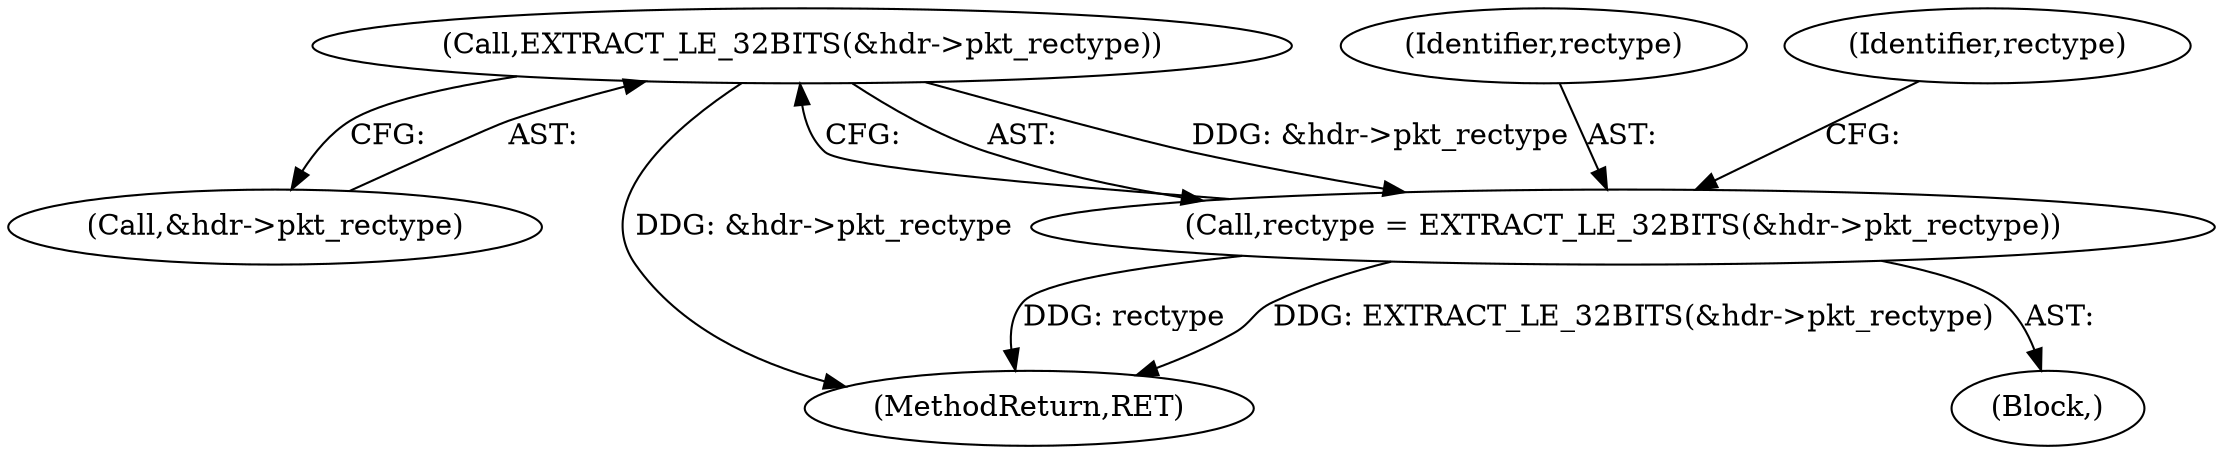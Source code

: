digraph "0_tcpdump_ca336198e8bebccc18502de27672fdbd6eb34856@pointer" {
"1000205" [label="(Call,EXTRACT_LE_32BITS(&hdr->pkt_rectype))"];
"1000203" [label="(Call,rectype = EXTRACT_LE_32BITS(&hdr->pkt_rectype))"];
"1000205" [label="(Call,EXTRACT_LE_32BITS(&hdr->pkt_rectype))"];
"1000204" [label="(Identifier,rectype)"];
"1000206" [label="(Call,&hdr->pkt_rectype)"];
"1000260" [label="(MethodReturn,RET)"];
"1000203" [label="(Call,rectype = EXTRACT_LE_32BITS(&hdr->pkt_rectype))"];
"1000211" [label="(Identifier,rectype)"];
"1000105" [label="(Block,)"];
"1000205" -> "1000203"  [label="AST: "];
"1000205" -> "1000206"  [label="CFG: "];
"1000206" -> "1000205"  [label="AST: "];
"1000203" -> "1000205"  [label="CFG: "];
"1000205" -> "1000260"  [label="DDG: &hdr->pkt_rectype"];
"1000205" -> "1000203"  [label="DDG: &hdr->pkt_rectype"];
"1000203" -> "1000105"  [label="AST: "];
"1000204" -> "1000203"  [label="AST: "];
"1000211" -> "1000203"  [label="CFG: "];
"1000203" -> "1000260"  [label="DDG: EXTRACT_LE_32BITS(&hdr->pkt_rectype)"];
"1000203" -> "1000260"  [label="DDG: rectype"];
}
